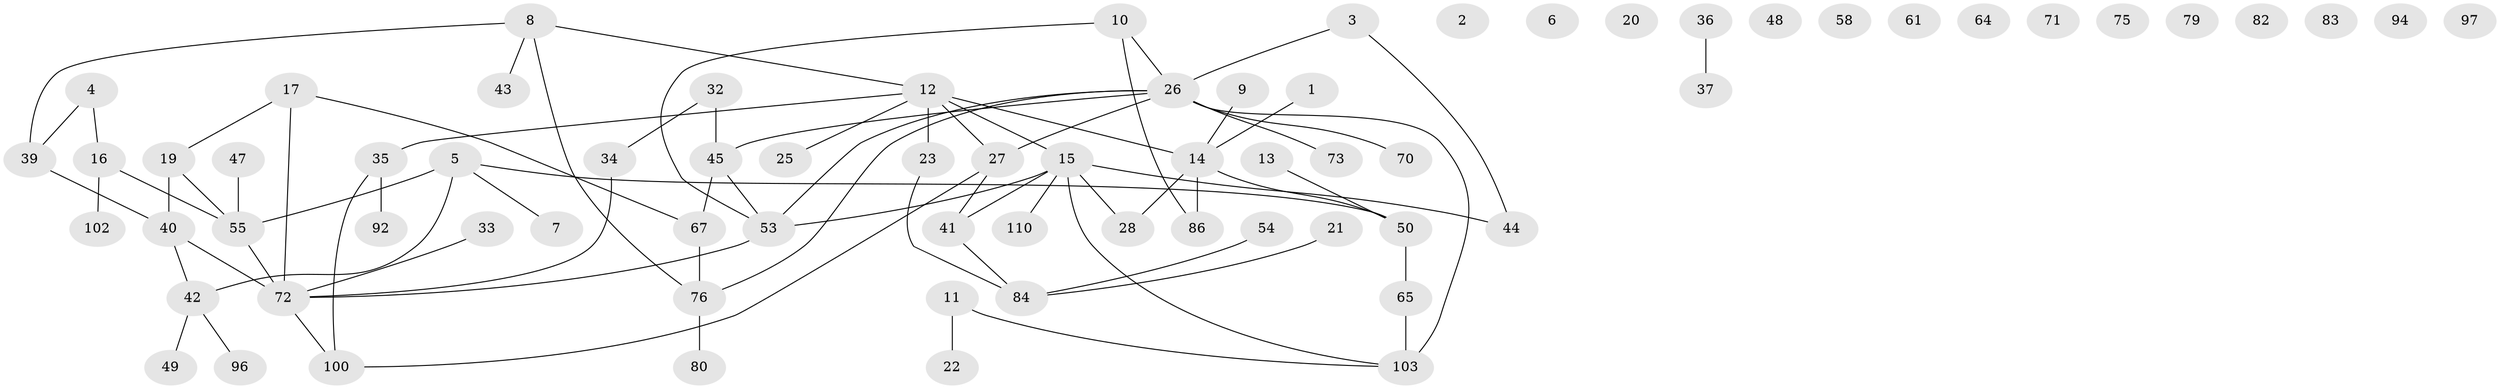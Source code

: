 // original degree distribution, {1: 0.24324324324324326, 0: 0.11711711711711711, 2: 0.2702702702702703, 3: 0.25225225225225223, 4: 0.04504504504504504, 7: 0.018018018018018018, 5: 0.04504504504504504, 8: 0.009009009009009009}
// Generated by graph-tools (version 1.1) at 2025/41/03/06/25 10:41:22]
// undirected, 71 vertices, 77 edges
graph export_dot {
graph [start="1"]
  node [color=gray90,style=filled];
  1;
  2;
  3 [super="+60"];
  4;
  5 [super="+107"];
  6 [super="+29"];
  7 [super="+51"];
  8;
  9;
  10 [super="+30"];
  11 [super="+62"];
  12 [super="+93"];
  13 [super="+18"];
  14 [super="+78"];
  15 [super="+88"];
  16 [super="+87"];
  17;
  19 [super="+106"];
  20;
  21 [super="+24"];
  22 [super="+81"];
  23 [super="+104"];
  25;
  26 [super="+31"];
  27 [super="+77"];
  28 [super="+108"];
  32 [super="+56"];
  33 [super="+89"];
  34 [super="+52"];
  35 [super="+38"];
  36 [super="+46"];
  37 [super="+105"];
  39 [super="+57"];
  40;
  41 [super="+95"];
  42 [super="+59"];
  43 [super="+109"];
  44 [super="+69"];
  45 [super="+68"];
  47;
  48;
  49 [super="+85"];
  50 [super="+66"];
  53 [super="+99"];
  54;
  55 [super="+63"];
  58;
  61;
  64;
  65 [super="+74"];
  67 [super="+98"];
  70;
  71;
  72 [super="+90"];
  73;
  75;
  76 [super="+91"];
  79;
  80;
  82;
  83;
  84 [super="+101"];
  86;
  92;
  94;
  96;
  97;
  100;
  102;
  103 [super="+111"];
  110;
  1 -- 14;
  3 -- 26;
  3 -- 44;
  4 -- 16;
  4 -- 39;
  5 -- 7;
  5 -- 55;
  5 -- 42;
  5 -- 50;
  8 -- 12;
  8 -- 39;
  8 -- 43;
  8 -- 76;
  9 -- 14;
  10 -- 26;
  10 -- 53;
  10 -- 86;
  11 -- 103;
  11 -- 22;
  12 -- 25;
  12 -- 35;
  12 -- 14;
  12 -- 15;
  12 -- 27;
  12 -- 23;
  13 -- 50;
  14 -- 28;
  14 -- 50;
  14 -- 86;
  15 -- 44;
  15 -- 110;
  15 -- 53;
  15 -- 28;
  15 -- 103;
  15 -- 41;
  16 -- 102;
  16 -- 55;
  17 -- 67;
  17 -- 72;
  17 -- 19;
  19 -- 55;
  19 -- 40;
  21 -- 84;
  23 -- 84;
  26 -- 27;
  26 -- 103 [weight=2];
  26 -- 70;
  26 -- 73;
  26 -- 76;
  26 -- 45;
  26 -- 53;
  27 -- 41;
  27 -- 100;
  32 -- 45;
  32 -- 34;
  33 -- 72 [weight=2];
  34 -- 72;
  35 -- 92;
  35 -- 100;
  36 -- 37;
  39 -- 40;
  40 -- 42;
  40 -- 72;
  41 -- 84;
  42 -- 96;
  42 -- 49;
  45 -- 53;
  45 -- 67;
  47 -- 55;
  50 -- 65;
  53 -- 72;
  54 -- 84;
  55 -- 72;
  65 -- 103;
  67 -- 76;
  72 -- 100;
  76 -- 80;
}
